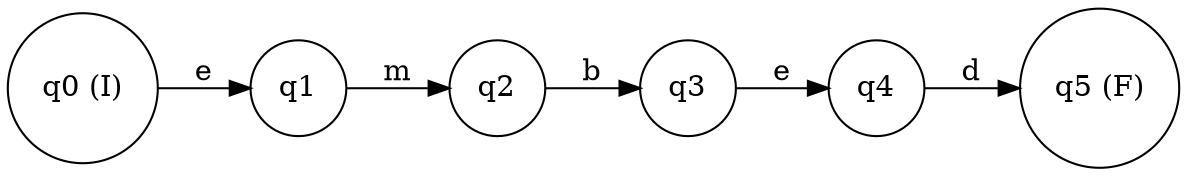 digraph finite_state_machine {
rankdir=LR;
node [shape = circle];
q0 [label="q0 (I)"];
q1 [label="q1"];
q2 [label="q2"];
q3 [label="q3"];
q4 [label="q4"];
q5 [label="q5 (F)"];
q0 -> q1 [label="e"];
q1 -> q2 [label="m"];
q2 -> q3 [label="b"];
q3 -> q4 [label="e"];
q4 -> q5 [label="d"];
}